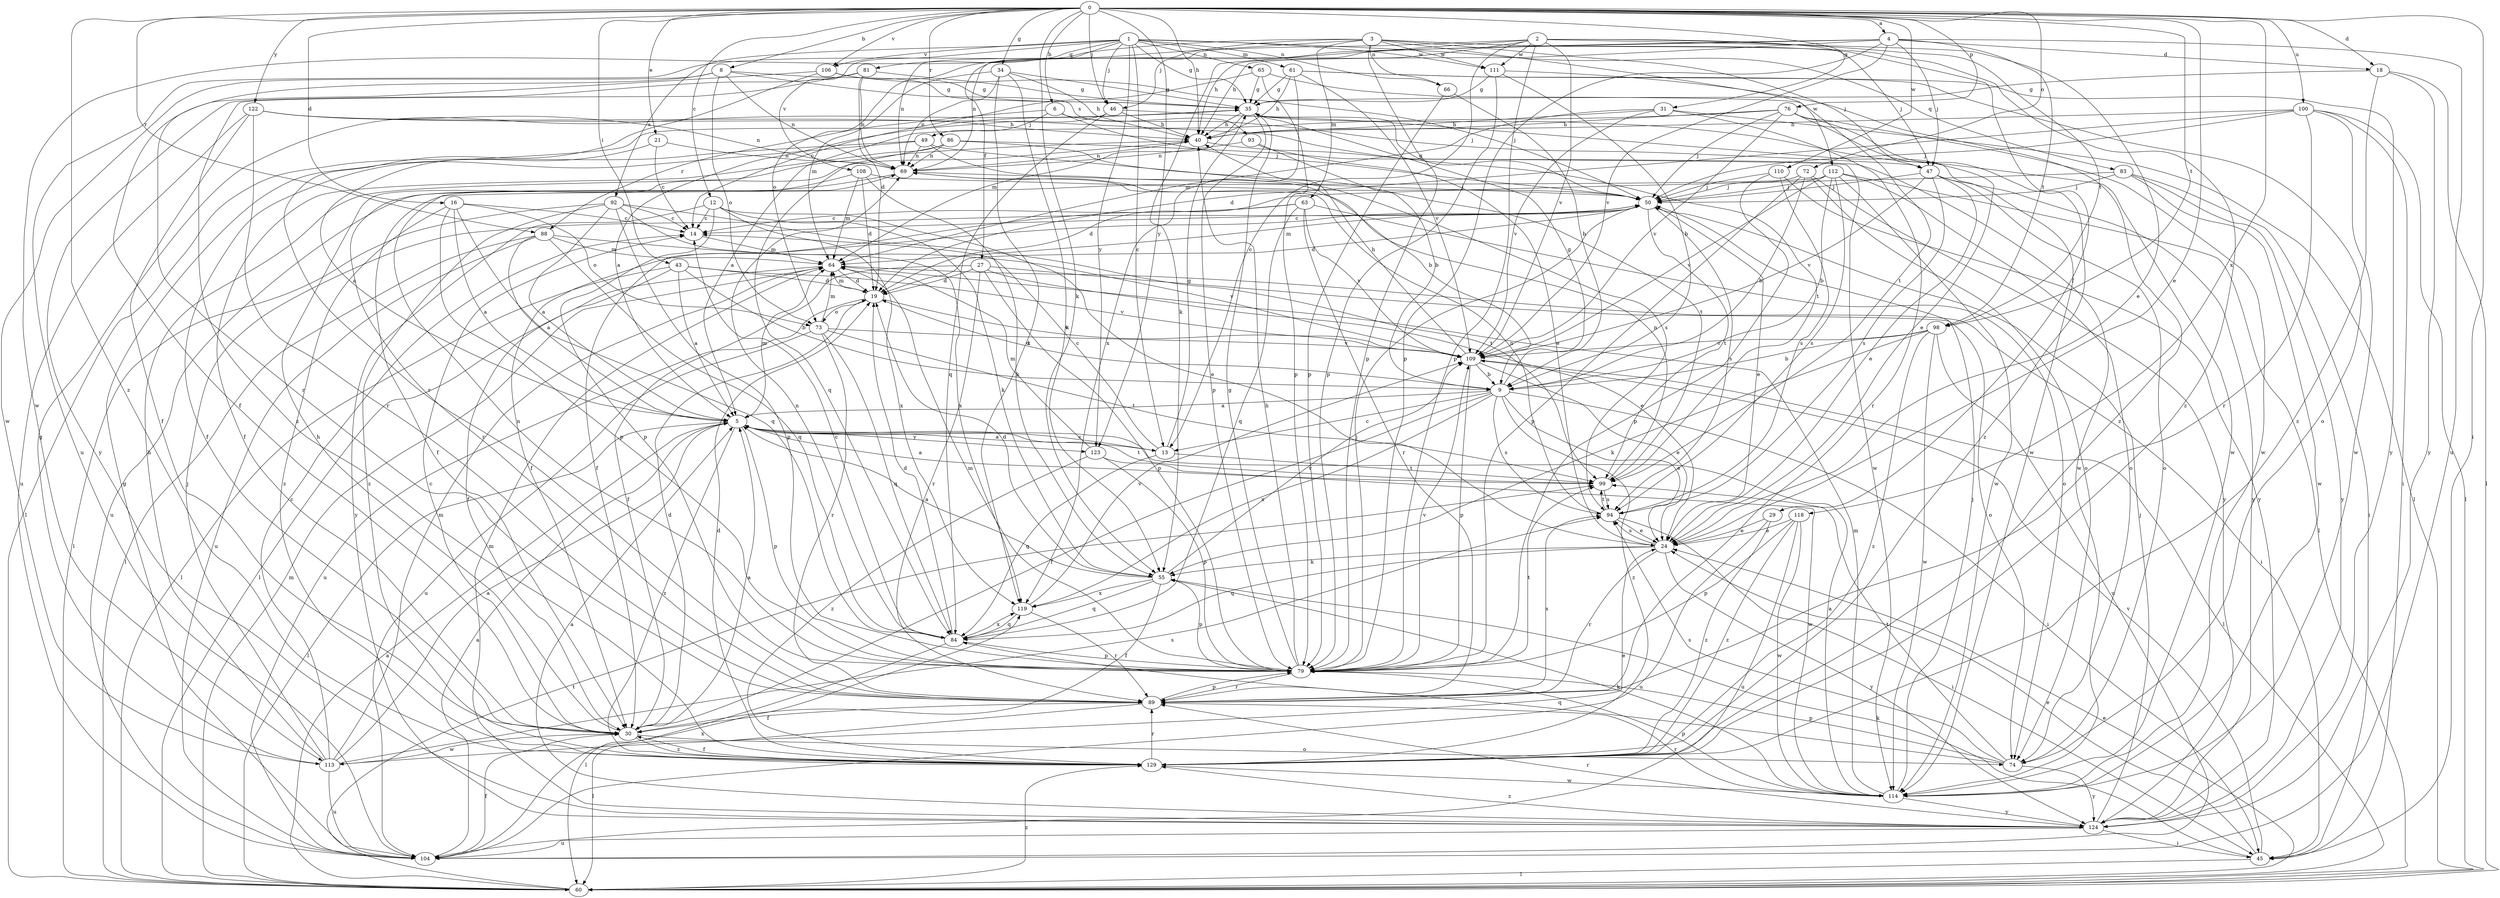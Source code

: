 strict digraph  {
0;
1;
2;
3;
4;
5;
6;
8;
9;
12;
13;
14;
16;
18;
19;
21;
24;
27;
29;
30;
31;
34;
35;
40;
43;
45;
46;
47;
49;
50;
55;
60;
61;
63;
64;
65;
66;
69;
72;
73;
74;
76;
79;
81;
83;
84;
86;
88;
89;
92;
93;
94;
98;
99;
100;
104;
106;
108;
109;
110;
111;
112;
113;
114;
118;
119;
122;
123;
124;
129;
0 -> 4  [label=a];
0 -> 6  [label=b];
0 -> 8  [label=b];
0 -> 12  [label=c];
0 -> 16  [label=d];
0 -> 18  [label=d];
0 -> 21  [label=e];
0 -> 24  [label=e];
0 -> 31  [label=g];
0 -> 34  [label=g];
0 -> 40  [label=h];
0 -> 43  [label=i];
0 -> 45  [label=i];
0 -> 46  [label=j];
0 -> 55  [label=k];
0 -> 72  [label=o];
0 -> 76  [label=p];
0 -> 86  [label=r];
0 -> 88  [label=r];
0 -> 98  [label=t];
0 -> 100  [label=u];
0 -> 106  [label=v];
0 -> 110  [label=w];
0 -> 118  [label=x];
0 -> 122  [label=y];
0 -> 123  [label=y];
0 -> 129  [label=z];
1 -> 13  [label=c];
1 -> 27  [label=f];
1 -> 35  [label=g];
1 -> 46  [label=j];
1 -> 61  [label=m];
1 -> 65  [label=n];
1 -> 66  [label=n];
1 -> 81  [label=q];
1 -> 83  [label=q];
1 -> 92  [label=s];
1 -> 106  [label=v];
1 -> 108  [label=v];
1 -> 111  [label=w];
1 -> 123  [label=y];
2 -> 13  [label=c];
2 -> 24  [label=e];
2 -> 40  [label=h];
2 -> 46  [label=j];
2 -> 47  [label=j];
2 -> 55  [label=k];
2 -> 79  [label=p];
2 -> 98  [label=t];
2 -> 109  [label=v];
2 -> 111  [label=w];
3 -> 29  [label=f];
3 -> 47  [label=j];
3 -> 63  [label=m];
3 -> 66  [label=n];
3 -> 69  [label=n];
3 -> 79  [label=p];
3 -> 104  [label=u];
3 -> 111  [label=w];
3 -> 112  [label=w];
3 -> 113  [label=w];
3 -> 129  [label=z];
4 -> 18  [label=d];
4 -> 40  [label=h];
4 -> 47  [label=j];
4 -> 69  [label=n];
4 -> 73  [label=o];
4 -> 79  [label=p];
4 -> 98  [label=t];
4 -> 104  [label=u];
4 -> 109  [label=v];
5 -> 13  [label=c];
5 -> 60  [label=l];
5 -> 64  [label=m];
5 -> 79  [label=p];
5 -> 99  [label=t];
5 -> 123  [label=y];
5 -> 129  [label=z];
6 -> 47  [label=j];
6 -> 49  [label=j];
6 -> 50  [label=j];
6 -> 88  [label=r];
8 -> 35  [label=g];
8 -> 69  [label=n];
8 -> 73  [label=o];
8 -> 89  [label=r];
8 -> 93  [label=s];
8 -> 113  [label=w];
9 -> 5  [label=a];
9 -> 13  [label=c];
9 -> 19  [label=d];
9 -> 24  [label=e];
9 -> 30  [label=f];
9 -> 35  [label=g];
9 -> 45  [label=i];
9 -> 94  [label=s];
9 -> 119  [label=x];
9 -> 129  [label=z];
12 -> 14  [label=c];
12 -> 24  [label=e];
12 -> 55  [label=k];
12 -> 79  [label=p];
12 -> 119  [label=x];
12 -> 124  [label=y];
13 -> 5  [label=a];
13 -> 14  [label=c];
13 -> 35  [label=g];
13 -> 84  [label=q];
13 -> 99  [label=t];
14 -> 64  [label=m];
16 -> 5  [label=a];
16 -> 14  [label=c];
16 -> 73  [label=o];
16 -> 79  [label=p];
16 -> 84  [label=q];
16 -> 129  [label=z];
18 -> 35  [label=g];
18 -> 60  [label=l];
18 -> 124  [label=y];
18 -> 129  [label=z];
19 -> 64  [label=m];
19 -> 73  [label=o];
19 -> 104  [label=u];
19 -> 109  [label=v];
21 -> 5  [label=a];
21 -> 14  [label=c];
21 -> 69  [label=n];
24 -> 55  [label=k];
24 -> 84  [label=q];
24 -> 89  [label=r];
24 -> 94  [label=s];
24 -> 124  [label=y];
27 -> 19  [label=d];
27 -> 24  [label=e];
27 -> 30  [label=f];
27 -> 74  [label=o];
27 -> 79  [label=p];
27 -> 89  [label=r];
29 -> 24  [label=e];
29 -> 104  [label=u];
29 -> 129  [label=z];
30 -> 5  [label=a];
30 -> 14  [label=c];
30 -> 19  [label=d];
30 -> 40  [label=h];
30 -> 74  [label=o];
30 -> 113  [label=w];
30 -> 129  [label=z];
31 -> 40  [label=h];
31 -> 60  [label=l];
31 -> 64  [label=m];
31 -> 89  [label=r];
31 -> 109  [label=v];
34 -> 35  [label=g];
34 -> 40  [label=h];
34 -> 55  [label=k];
34 -> 64  [label=m];
34 -> 69  [label=n];
34 -> 119  [label=x];
35 -> 40  [label=h];
35 -> 64  [label=m];
35 -> 79  [label=p];
35 -> 114  [label=w];
40 -> 69  [label=n];
40 -> 114  [label=w];
43 -> 5  [label=a];
43 -> 9  [label=b];
43 -> 19  [label=d];
43 -> 30  [label=f];
43 -> 60  [label=l];
43 -> 109  [label=v];
45 -> 24  [label=e];
45 -> 55  [label=k];
45 -> 60  [label=l];
45 -> 109  [label=v];
46 -> 5  [label=a];
46 -> 40  [label=h];
46 -> 84  [label=q];
46 -> 114  [label=w];
47 -> 24  [label=e];
47 -> 50  [label=j];
47 -> 74  [label=o];
47 -> 94  [label=s];
47 -> 109  [label=v];
47 -> 124  [label=y];
49 -> 9  [label=b];
49 -> 30  [label=f];
49 -> 60  [label=l];
49 -> 69  [label=n];
49 -> 94  [label=s];
50 -> 14  [label=c];
50 -> 19  [label=d];
50 -> 24  [label=e];
50 -> 30  [label=f];
50 -> 35  [label=g];
50 -> 64  [label=m];
50 -> 94  [label=s];
50 -> 99  [label=t];
55 -> 5  [label=a];
55 -> 19  [label=d];
55 -> 30  [label=f];
55 -> 79  [label=p];
55 -> 84  [label=q];
55 -> 109  [label=v];
55 -> 119  [label=x];
60 -> 5  [label=a];
60 -> 24  [label=e];
60 -> 64  [label=m];
60 -> 99  [label=t];
60 -> 129  [label=z];
61 -> 35  [label=g];
61 -> 40  [label=h];
61 -> 74  [label=o];
61 -> 109  [label=v];
61 -> 119  [label=x];
61 -> 124  [label=y];
63 -> 14  [label=c];
63 -> 30  [label=f];
63 -> 74  [label=o];
63 -> 84  [label=q];
63 -> 89  [label=r];
63 -> 109  [label=v];
64 -> 19  [label=d];
64 -> 45  [label=i];
64 -> 60  [label=l];
65 -> 14  [label=c];
65 -> 35  [label=g];
65 -> 79  [label=p];
65 -> 99  [label=t];
66 -> 9  [label=b];
66 -> 79  [label=p];
69 -> 50  [label=j];
69 -> 104  [label=u];
72 -> 9  [label=b];
72 -> 50  [label=j];
72 -> 74  [label=o];
72 -> 79  [label=p];
72 -> 124  [label=y];
73 -> 64  [label=m];
73 -> 84  [label=q];
73 -> 89  [label=r];
73 -> 99  [label=t];
73 -> 104  [label=u];
73 -> 109  [label=v];
74 -> 79  [label=p];
74 -> 84  [label=q];
74 -> 94  [label=s];
74 -> 99  [label=t];
74 -> 124  [label=y];
76 -> 5  [label=a];
76 -> 24  [label=e];
76 -> 40  [label=h];
76 -> 50  [label=j];
76 -> 109  [label=v];
76 -> 114  [label=w];
76 -> 129  [label=z];
79 -> 35  [label=g];
79 -> 40  [label=h];
79 -> 50  [label=j];
79 -> 64  [label=m];
79 -> 69  [label=n];
79 -> 89  [label=r];
79 -> 99  [label=t];
79 -> 109  [label=v];
81 -> 19  [label=d];
81 -> 35  [label=g];
81 -> 69  [label=n];
81 -> 124  [label=y];
81 -> 129  [label=z];
83 -> 19  [label=d];
83 -> 45  [label=i];
83 -> 50  [label=j];
83 -> 114  [label=w];
83 -> 124  [label=y];
84 -> 14  [label=c];
84 -> 19  [label=d];
84 -> 60  [label=l];
84 -> 69  [label=n];
84 -> 79  [label=p];
84 -> 119  [label=x];
86 -> 30  [label=f];
86 -> 69  [label=n];
86 -> 84  [label=q];
86 -> 99  [label=t];
86 -> 114  [label=w];
88 -> 5  [label=a];
88 -> 60  [label=l];
88 -> 64  [label=m];
88 -> 84  [label=q];
88 -> 104  [label=u];
88 -> 109  [label=v];
89 -> 30  [label=f];
89 -> 60  [label=l];
89 -> 79  [label=p];
89 -> 94  [label=s];
92 -> 5  [label=a];
92 -> 14  [label=c];
92 -> 60  [label=l];
92 -> 79  [label=p];
92 -> 99  [label=t];
92 -> 119  [label=x];
92 -> 129  [label=z];
93 -> 9  [label=b];
93 -> 24  [label=e];
93 -> 69  [label=n];
94 -> 24  [label=e];
94 -> 45  [label=i];
94 -> 69  [label=n];
94 -> 99  [label=t];
98 -> 9  [label=b];
98 -> 55  [label=k];
98 -> 104  [label=u];
98 -> 109  [label=v];
98 -> 114  [label=w];
98 -> 129  [label=z];
99 -> 5  [label=a];
99 -> 69  [label=n];
99 -> 94  [label=s];
100 -> 19  [label=d];
100 -> 40  [label=h];
100 -> 45  [label=i];
100 -> 50  [label=j];
100 -> 60  [label=l];
100 -> 89  [label=r];
100 -> 114  [label=w];
104 -> 5  [label=a];
104 -> 30  [label=f];
104 -> 35  [label=g];
104 -> 119  [label=x];
106 -> 30  [label=f];
106 -> 35  [label=g];
106 -> 50  [label=j];
106 -> 89  [label=r];
108 -> 19  [label=d];
108 -> 50  [label=j];
108 -> 55  [label=k];
108 -> 64  [label=m];
108 -> 89  [label=r];
109 -> 9  [label=b];
109 -> 24  [label=e];
109 -> 40  [label=h];
109 -> 60  [label=l];
109 -> 79  [label=p];
110 -> 50  [label=j];
110 -> 79  [label=p];
110 -> 94  [label=s];
110 -> 124  [label=y];
111 -> 9  [label=b];
111 -> 35  [label=g];
111 -> 79  [label=p];
111 -> 129  [label=z];
112 -> 9  [label=b];
112 -> 30  [label=f];
112 -> 50  [label=j];
112 -> 60  [label=l];
112 -> 74  [label=o];
112 -> 94  [label=s];
112 -> 109  [label=v];
112 -> 114  [label=w];
113 -> 5  [label=a];
113 -> 14  [label=c];
113 -> 24  [label=e];
113 -> 35  [label=g];
113 -> 40  [label=h];
113 -> 50  [label=j];
113 -> 64  [label=m];
113 -> 94  [label=s];
113 -> 104  [label=u];
114 -> 5  [label=a];
114 -> 50  [label=j];
114 -> 55  [label=k];
114 -> 64  [label=m];
114 -> 79  [label=p];
114 -> 89  [label=r];
114 -> 124  [label=y];
118 -> 24  [label=e];
118 -> 79  [label=p];
118 -> 104  [label=u];
118 -> 114  [label=w];
118 -> 129  [label=z];
119 -> 84  [label=q];
119 -> 89  [label=r];
119 -> 109  [label=v];
122 -> 30  [label=f];
122 -> 40  [label=h];
122 -> 69  [label=n];
122 -> 89  [label=r];
122 -> 99  [label=t];
122 -> 104  [label=u];
123 -> 64  [label=m];
123 -> 79  [label=p];
123 -> 114  [label=w];
123 -> 129  [label=z];
124 -> 5  [label=a];
124 -> 45  [label=i];
124 -> 50  [label=j];
124 -> 64  [label=m];
124 -> 89  [label=r];
124 -> 104  [label=u];
124 -> 129  [label=z];
129 -> 19  [label=d];
129 -> 30  [label=f];
129 -> 89  [label=r];
129 -> 114  [label=w];
}
